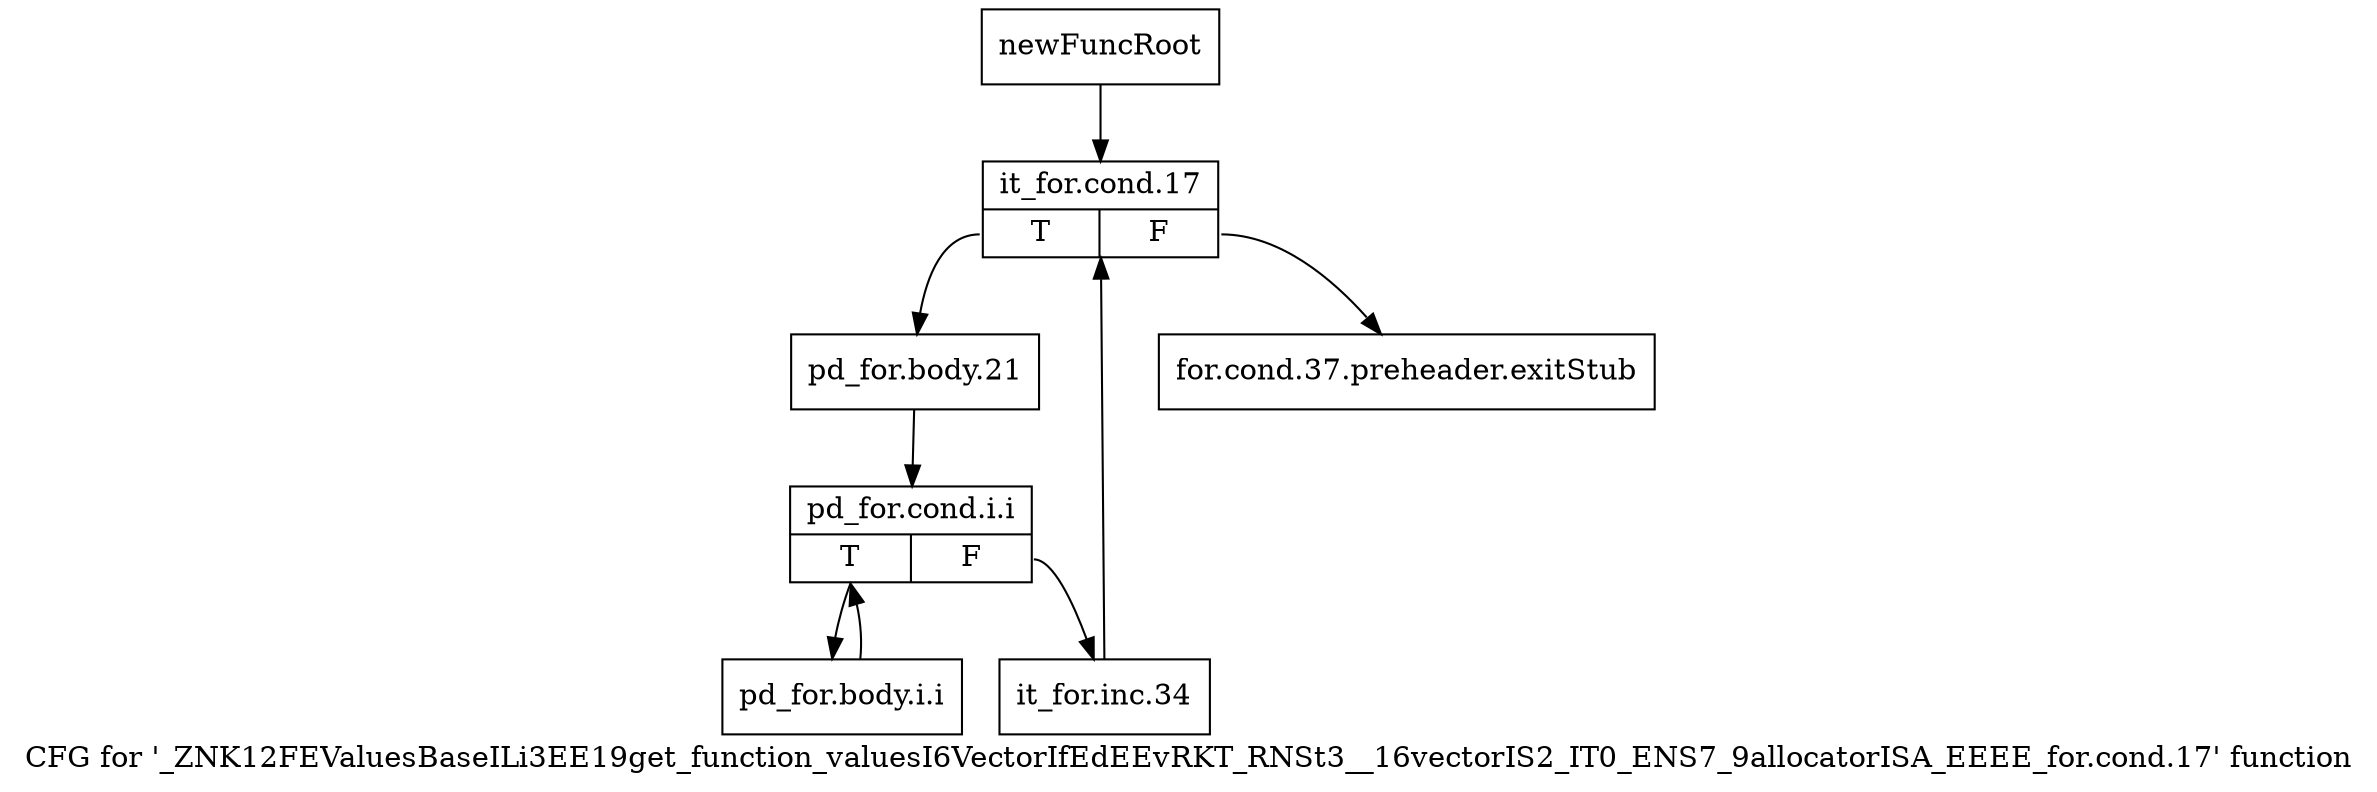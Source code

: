 digraph "CFG for '_ZNK12FEValuesBaseILi3EE19get_function_valuesI6VectorIfEdEEvRKT_RNSt3__16vectorIS2_IT0_ENS7_9allocatorISA_EEEE_for.cond.17' function" {
	label="CFG for '_ZNK12FEValuesBaseILi3EE19get_function_valuesI6VectorIfEdEEvRKT_RNSt3__16vectorIS2_IT0_ENS7_9allocatorISA_EEEE_for.cond.17' function";

	Node0x924faf0 [shape=record,label="{newFuncRoot}"];
	Node0x924faf0 -> Node0x924ff50;
	Node0x924ff00 [shape=record,label="{for.cond.37.preheader.exitStub}"];
	Node0x924ff50 [shape=record,label="{it_for.cond.17|{<s0>T|<s1>F}}"];
	Node0x924ff50:s0 -> Node0x924ffa0;
	Node0x924ff50:s1 -> Node0x924ff00;
	Node0x924ffa0 [shape=record,label="{pd_for.body.21}"];
	Node0x924ffa0 -> Node0x924fff0;
	Node0x924fff0 [shape=record,label="{pd_for.cond.i.i|{<s0>T|<s1>F}}"];
	Node0x924fff0:s0 -> Node0x9250090;
	Node0x924fff0:s1 -> Node0x9250040;
	Node0x9250040 [shape=record,label="{it_for.inc.34}"];
	Node0x9250040 -> Node0x924ff50;
	Node0x9250090 [shape=record,label="{pd_for.body.i.i}"];
	Node0x9250090 -> Node0x924fff0;
}
